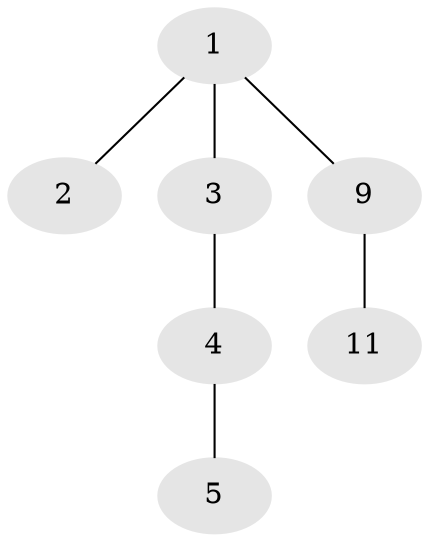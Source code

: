 // Generated by graph-tools (version 1.1) at 2025/46/02/15/25 05:46:28]
// undirected, 7 vertices, 6 edges
graph export_dot {
graph [start="1"]
  node [color=gray90,style=filled];
  1 [super="+16"];
  2 [super="+10+19"];
  3 [super="+8"];
  4 [super="+14"];
  5 [super="+6+7+15"];
  9 [super="+13"];
  11 [super="+17+18"];
  1 -- 2;
  1 -- 3;
  1 -- 9;
  3 -- 4;
  4 -- 5;
  9 -- 11;
}
